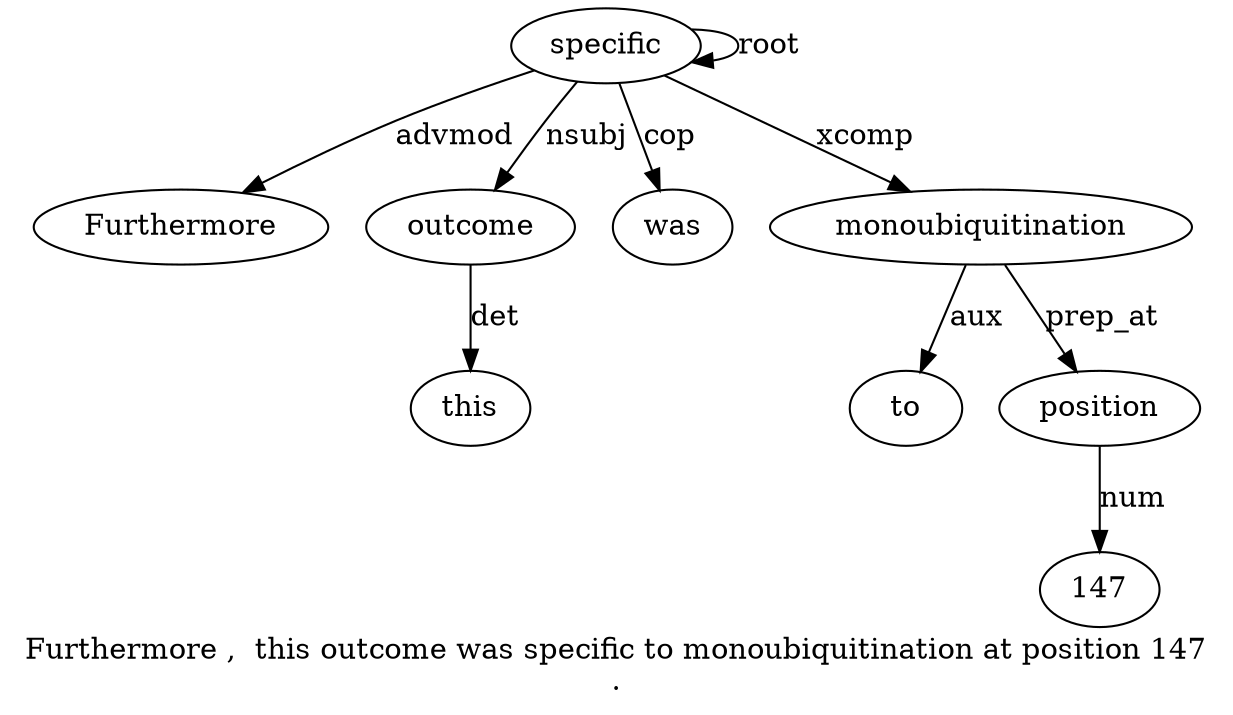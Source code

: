 digraph "Furthermore ,  this outcome was specific to monoubiquitination at position 147 ." {
label="Furthermore ,  this outcome was specific to monoubiquitination at position 147
.";
specific6 [style=filled, fillcolor=white, label=specific];
Furthermore1 [style=filled, fillcolor=white, label=Furthermore];
specific6 -> Furthermore1  [label=advmod];
outcome4 [style=filled, fillcolor=white, label=outcome];
this3 [style=filled, fillcolor=white, label=this];
outcome4 -> this3  [label=det];
specific6 -> outcome4  [label=nsubj];
was5 [style=filled, fillcolor=white, label=was];
specific6 -> was5  [label=cop];
specific6 -> specific6  [label=root];
monoubiquitination8 [style=filled, fillcolor=white, label=monoubiquitination];
to7 [style=filled, fillcolor=white, label=to];
monoubiquitination8 -> to7  [label=aux];
specific6 -> monoubiquitination8  [label=xcomp];
position10 [style=filled, fillcolor=white, label=position];
monoubiquitination8 -> position10  [label=prep_at];
147 [style=filled, fillcolor=white, label=147];
position10 -> 147  [label=num];
}
